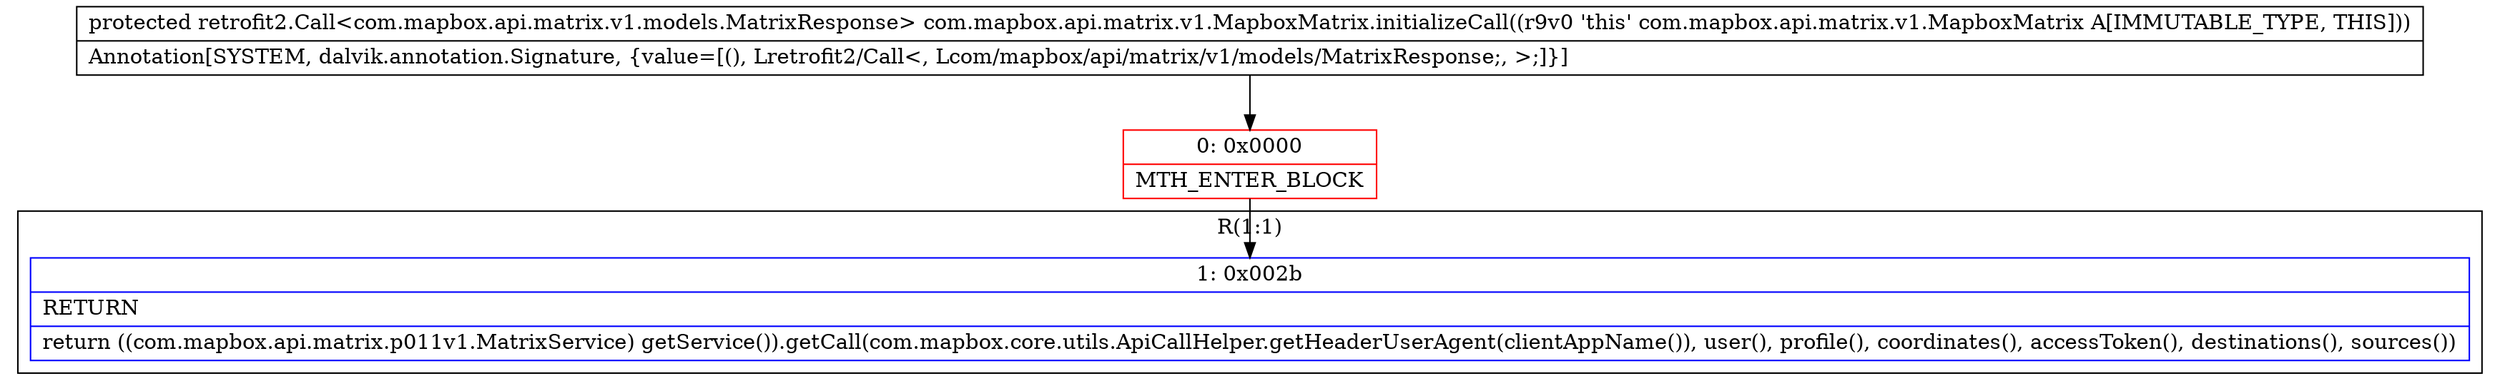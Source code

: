 digraph "CFG forcom.mapbox.api.matrix.v1.MapboxMatrix.initializeCall()Lretrofit2\/Call;" {
subgraph cluster_Region_681342037 {
label = "R(1:1)";
node [shape=record,color=blue];
Node_1 [shape=record,label="{1\:\ 0x002b|RETURN\l|return ((com.mapbox.api.matrix.p011v1.MatrixService) getService()).getCall(com.mapbox.core.utils.ApiCallHelper.getHeaderUserAgent(clientAppName()), user(), profile(), coordinates(), accessToken(), destinations(), sources())\l}"];
}
Node_0 [shape=record,color=red,label="{0\:\ 0x0000|MTH_ENTER_BLOCK\l}"];
MethodNode[shape=record,label="{protected retrofit2.Call\<com.mapbox.api.matrix.v1.models.MatrixResponse\> com.mapbox.api.matrix.v1.MapboxMatrix.initializeCall((r9v0 'this' com.mapbox.api.matrix.v1.MapboxMatrix A[IMMUTABLE_TYPE, THIS]))  | Annotation[SYSTEM, dalvik.annotation.Signature, \{value=[(), Lretrofit2\/Call\<, Lcom\/mapbox\/api\/matrix\/v1\/models\/MatrixResponse;, \>;]\}]\l}"];
MethodNode -> Node_0;
Node_0 -> Node_1;
}

